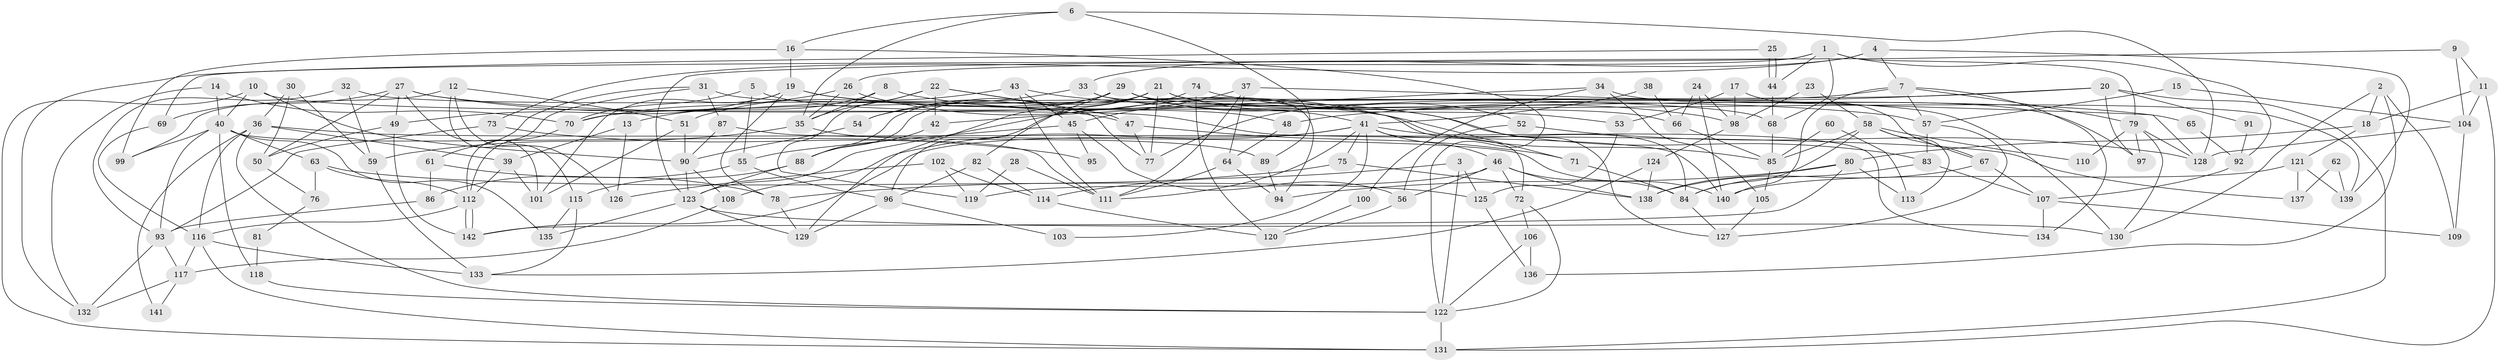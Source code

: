 // Generated by graph-tools (version 1.1) at 2025/50/03/09/25 03:50:09]
// undirected, 142 vertices, 284 edges
graph export_dot {
graph [start="1"]
  node [color=gray90,style=filled];
  1;
  2;
  3;
  4;
  5;
  6;
  7;
  8;
  9;
  10;
  11;
  12;
  13;
  14;
  15;
  16;
  17;
  18;
  19;
  20;
  21;
  22;
  23;
  24;
  25;
  26;
  27;
  28;
  29;
  30;
  31;
  32;
  33;
  34;
  35;
  36;
  37;
  38;
  39;
  40;
  41;
  42;
  43;
  44;
  45;
  46;
  47;
  48;
  49;
  50;
  51;
  52;
  53;
  54;
  55;
  56;
  57;
  58;
  59;
  60;
  61;
  62;
  63;
  64;
  65;
  66;
  67;
  68;
  69;
  70;
  71;
  72;
  73;
  74;
  75;
  76;
  77;
  78;
  79;
  80;
  81;
  82;
  83;
  84;
  85;
  86;
  87;
  88;
  89;
  90;
  91;
  92;
  93;
  94;
  95;
  96;
  97;
  98;
  99;
  100;
  101;
  102;
  103;
  104;
  105;
  106;
  107;
  108;
  109;
  110;
  111;
  112;
  113;
  114;
  115;
  116;
  117;
  118;
  119;
  120;
  121;
  122;
  123;
  124;
  125;
  126;
  127;
  128;
  129;
  130;
  131;
  132;
  133;
  134;
  135;
  136;
  137;
  138;
  139;
  140;
  141;
  142;
  1 -- 79;
  1 -- 68;
  1 -- 26;
  1 -- 44;
  1 -- 69;
  1 -- 92;
  2 -- 130;
  2 -- 109;
  2 -- 18;
  2 -- 136;
  3 -- 125;
  3 -- 122;
  3 -- 114;
  4 -- 33;
  4 -- 7;
  4 -- 73;
  4 -- 139;
  5 -- 55;
  5 -- 70;
  5 -- 48;
  6 -- 16;
  6 -- 128;
  6 -- 35;
  6 -- 89;
  7 -- 77;
  7 -- 134;
  7 -- 57;
  7 -- 79;
  7 -- 140;
  8 -- 35;
  8 -- 71;
  8 -- 13;
  9 -- 11;
  9 -- 123;
  9 -- 104;
  10 -- 140;
  10 -- 131;
  10 -- 40;
  10 -- 90;
  11 -- 18;
  11 -- 104;
  11 -- 131;
  12 -- 126;
  12 -- 99;
  12 -- 51;
  12 -- 115;
  13 -- 39;
  13 -- 126;
  14 -- 40;
  14 -- 70;
  14 -- 132;
  15 -- 104;
  15 -- 57;
  16 -- 122;
  16 -- 19;
  16 -- 99;
  17 -- 67;
  17 -- 98;
  17 -- 53;
  18 -- 80;
  18 -- 121;
  19 -- 78;
  19 -- 49;
  19 -- 65;
  19 -- 85;
  19 -- 101;
  20 -- 70;
  20 -- 131;
  20 -- 48;
  20 -- 91;
  20 -- 97;
  21 -- 88;
  21 -- 129;
  21 -- 52;
  21 -- 66;
  21 -- 77;
  21 -- 96;
  22 -- 77;
  22 -- 35;
  22 -- 42;
  22 -- 47;
  22 -- 119;
  23 -- 58;
  23 -- 98;
  24 -- 66;
  24 -- 140;
  24 -- 98;
  25 -- 132;
  25 -- 44;
  25 -- 44;
  26 -- 35;
  26 -- 70;
  26 -- 84;
  27 -- 69;
  27 -- 101;
  27 -- 47;
  27 -- 49;
  27 -- 50;
  27 -- 57;
  28 -- 119;
  28 -- 111;
  29 -- 127;
  29 -- 41;
  29 -- 54;
  29 -- 82;
  29 -- 88;
  29 -- 139;
  30 -- 36;
  30 -- 50;
  30 -- 59;
  31 -- 112;
  31 -- 87;
  31 -- 61;
  31 -- 130;
  32 -- 68;
  32 -- 93;
  32 -- 59;
  33 -- 54;
  33 -- 94;
  33 -- 53;
  34 -- 97;
  34 -- 42;
  34 -- 100;
  34 -- 105;
  35 -- 59;
  35 -- 89;
  36 -- 39;
  36 -- 122;
  36 -- 116;
  36 -- 137;
  36 -- 141;
  37 -- 64;
  37 -- 111;
  37 -- 45;
  37 -- 128;
  38 -- 41;
  38 -- 66;
  39 -- 101;
  39 -- 112;
  40 -- 111;
  40 -- 63;
  40 -- 93;
  40 -- 99;
  40 -- 118;
  40 -- 135;
  41 -- 108;
  41 -- 142;
  41 -- 46;
  41 -- 72;
  41 -- 75;
  41 -- 103;
  41 -- 111;
  41 -- 134;
  42 -- 88;
  43 -- 51;
  43 -- 83;
  43 -- 45;
  43 -- 111;
  44 -- 68;
  45 -- 55;
  45 -- 56;
  45 -- 95;
  46 -- 72;
  46 -- 56;
  46 -- 84;
  46 -- 119;
  46 -- 138;
  47 -- 71;
  47 -- 77;
  48 -- 64;
  49 -- 142;
  49 -- 50;
  50 -- 76;
  51 -- 90;
  51 -- 101;
  52 -- 56;
  52 -- 128;
  53 -- 125;
  54 -- 90;
  55 -- 86;
  55 -- 96;
  56 -- 120;
  57 -- 83;
  57 -- 127;
  58 -- 84;
  58 -- 85;
  58 -- 67;
  58 -- 110;
  58 -- 113;
  59 -- 133;
  60 -- 113;
  60 -- 85;
  61 -- 78;
  61 -- 86;
  62 -- 137;
  62 -- 139;
  63 -- 112;
  63 -- 76;
  63 -- 125;
  64 -- 111;
  64 -- 94;
  65 -- 92;
  66 -- 85;
  67 -- 138;
  67 -- 107;
  68 -- 85;
  69 -- 116;
  70 -- 112;
  71 -- 84;
  72 -- 122;
  72 -- 106;
  73 -- 93;
  73 -- 95;
  74 -- 120;
  74 -- 123;
  74 -- 98;
  75 -- 138;
  75 -- 78;
  76 -- 81;
  78 -- 129;
  79 -- 128;
  79 -- 97;
  79 -- 110;
  79 -- 130;
  80 -- 138;
  80 -- 94;
  80 -- 113;
  80 -- 142;
  81 -- 118;
  82 -- 96;
  82 -- 114;
  83 -- 84;
  83 -- 107;
  84 -- 127;
  85 -- 105;
  86 -- 93;
  87 -- 140;
  87 -- 90;
  88 -- 123;
  88 -- 115;
  89 -- 94;
  90 -- 123;
  90 -- 108;
  91 -- 92;
  92 -- 107;
  93 -- 132;
  93 -- 117;
  96 -- 103;
  96 -- 129;
  98 -- 124;
  100 -- 120;
  102 -- 114;
  102 -- 119;
  102 -- 126;
  104 -- 128;
  104 -- 109;
  105 -- 127;
  106 -- 136;
  106 -- 122;
  107 -- 109;
  107 -- 134;
  108 -- 117;
  112 -- 142;
  112 -- 142;
  112 -- 116;
  114 -- 120;
  115 -- 133;
  115 -- 135;
  116 -- 133;
  116 -- 117;
  116 -- 131;
  117 -- 132;
  117 -- 141;
  118 -- 122;
  121 -- 139;
  121 -- 137;
  121 -- 140;
  122 -- 131;
  123 -- 130;
  123 -- 135;
  123 -- 129;
  124 -- 133;
  124 -- 138;
  125 -- 136;
}
